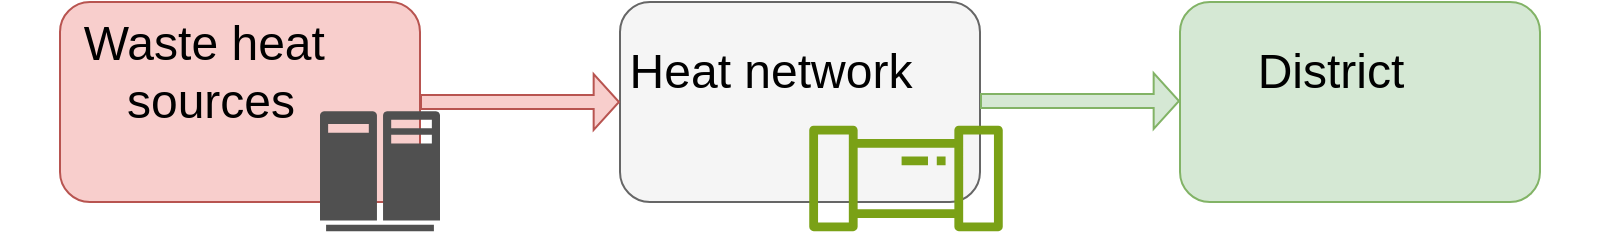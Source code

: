 <mxfile version="27.0.5">
  <diagram name="Page-1" id="-Vk95npZi8JgCMtbpIv_">
    <mxGraphModel dx="1426" dy="905" grid="1" gridSize="10" guides="1" tooltips="1" connect="1" arrows="1" fold="1" page="1" pageScale="1" pageWidth="827" pageHeight="1169" math="0" shadow="0">
      <root>
        <mxCell id="0" />
        <mxCell id="1" parent="0" />
        <mxCell id="XhBf5jvdrKggiifJzzgr-2" value="" style="rounded=1;whiteSpace=wrap;html=1;fillColor=#f8cecc;strokeColor=#b85450;" vertex="1" parent="1">
          <mxGeometry x="40" y="350" width="180" height="100" as="geometry" />
        </mxCell>
        <mxCell id="XhBf5jvdrKggiifJzzgr-8" value="" style="rounded=1;whiteSpace=wrap;html=1;fillColor=#f5f5f5;strokeColor=#666666;fontColor=#333333;" vertex="1" parent="1">
          <mxGeometry x="320" y="350" width="180" height="100" as="geometry" />
        </mxCell>
        <mxCell id="XhBf5jvdrKggiifJzzgr-9" value="" style="rounded=1;whiteSpace=wrap;html=1;fillColor=#d5e8d4;strokeColor=#82b366;" vertex="1" parent="1">
          <mxGeometry x="600" y="350" width="180" height="100" as="geometry" />
        </mxCell>
        <mxCell id="XhBf5jvdrKggiifJzzgr-10" value="" style="shape=image;html=1;verticalAlign=top;verticalLabelPosition=bottom;labelBackgroundColor=#ffffff;imageAspect=0;aspect=fixed;image=https://cdn2.iconfinder.com/data/icons/boxicons-regular-vol-1/24/bx-building-house-128.png" vertex="1" parent="1">
          <mxGeometry x="710" y="370" width="100" height="100" as="geometry" />
        </mxCell>
        <mxCell id="XhBf5jvdrKggiifJzzgr-11" value="" style="sketch=0;outlineConnect=0;fontColor=#232F3E;gradientColor=none;fillColor=#7AA116;strokeColor=none;dashed=0;verticalLabelPosition=bottom;verticalAlign=top;align=center;html=1;fontSize=12;fontStyle=0;aspect=fixed;pointerEvents=1;shape=mxgraph.aws4.iot_analytics_pipeline;" vertex="1" parent="1">
          <mxGeometry x="414" y="411.85" width="98" height="52.77" as="geometry" />
        </mxCell>
        <mxCell id="XhBf5jvdrKggiifJzzgr-12" value="" style="sketch=0;pointerEvents=1;shadow=0;dashed=0;html=1;strokeColor=none;fillColor=#505050;labelPosition=center;verticalLabelPosition=bottom;verticalAlign=top;outlineConnect=0;align=center;shape=mxgraph.office.servers.mainframe_host;" vertex="1" parent="1">
          <mxGeometry x="170" y="404.62" width="60" height="60" as="geometry" />
        </mxCell>
        <mxCell id="XhBf5jvdrKggiifJzzgr-13" value="" style="shape=image;html=1;verticalAlign=top;verticalLabelPosition=bottom;labelBackgroundColor=#ffffff;imageAspect=0;aspect=fixed;image=https://cdn2.iconfinder.com/data/icons/bitsies/128/Fire-128.png" vertex="1" parent="1">
          <mxGeometry x="10" y="384.62" width="80" height="80" as="geometry" />
        </mxCell>
        <mxCell id="XhBf5jvdrKggiifJzzgr-14" value="&lt;font style=&quot;font-size: 24px;&quot;&gt;Waste heat&amp;nbsp;&lt;/font&gt;&lt;div&gt;&lt;font style=&quot;font-size: 24px;&quot;&gt;sources&lt;/font&gt;&lt;/div&gt;" style="text;html=1;align=center;verticalAlign=middle;resizable=0;points=[];autosize=1;strokeColor=none;fillColor=none;" vertex="1" parent="1">
          <mxGeometry x="40" y="350" width="150" height="70" as="geometry" />
        </mxCell>
        <mxCell id="XhBf5jvdrKggiifJzzgr-15" value="" style="shape=flexArrow;endArrow=classic;html=1;rounded=0;exitX=1;exitY=0.5;exitDx=0;exitDy=0;entryX=0;entryY=0.5;entryDx=0;entryDy=0;width=7;endSize=3.89;fillColor=#f8cecc;strokeColor=#b85450;" edge="1" parent="1" source="XhBf5jvdrKggiifJzzgr-2" target="XhBf5jvdrKggiifJzzgr-8">
          <mxGeometry width="50" height="50" relative="1" as="geometry">
            <mxPoint x="390" y="470" as="sourcePoint" />
            <mxPoint x="440" y="420" as="targetPoint" />
          </mxGeometry>
        </mxCell>
        <mxCell id="XhBf5jvdrKggiifJzzgr-16" value="" style="shape=flexArrow;endArrow=classic;html=1;rounded=0;exitX=1;exitY=0.5;exitDx=0;exitDy=0;entryX=0;entryY=0.5;entryDx=0;entryDy=0;width=7;endSize=3.89;fillColor=#d5e8d4;strokeColor=#82b366;" edge="1" parent="1">
          <mxGeometry width="50" height="50" relative="1" as="geometry">
            <mxPoint x="500" y="399.5" as="sourcePoint" />
            <mxPoint x="600" y="399.5" as="targetPoint" />
          </mxGeometry>
        </mxCell>
        <mxCell id="XhBf5jvdrKggiifJzzgr-17" value="&lt;div&gt;&lt;font style=&quot;font-size: 24px;&quot;&gt;Heat network&lt;/font&gt;&lt;/div&gt;" style="text;html=1;align=center;verticalAlign=middle;resizable=0;points=[];autosize=1;strokeColor=none;fillColor=none;" vertex="1" parent="1">
          <mxGeometry x="315" y="365" width="160" height="40" as="geometry" />
        </mxCell>
        <mxCell id="XhBf5jvdrKggiifJzzgr-18" value="&lt;span style=&quot;font-size: 24px;&quot;&gt;District&lt;/span&gt;" style="text;html=1;align=center;verticalAlign=middle;resizable=0;points=[];autosize=1;strokeColor=none;fillColor=none;" vertex="1" parent="1">
          <mxGeometry x="625" y="365" width="100" height="40" as="geometry" />
        </mxCell>
      </root>
    </mxGraphModel>
  </diagram>
</mxfile>
